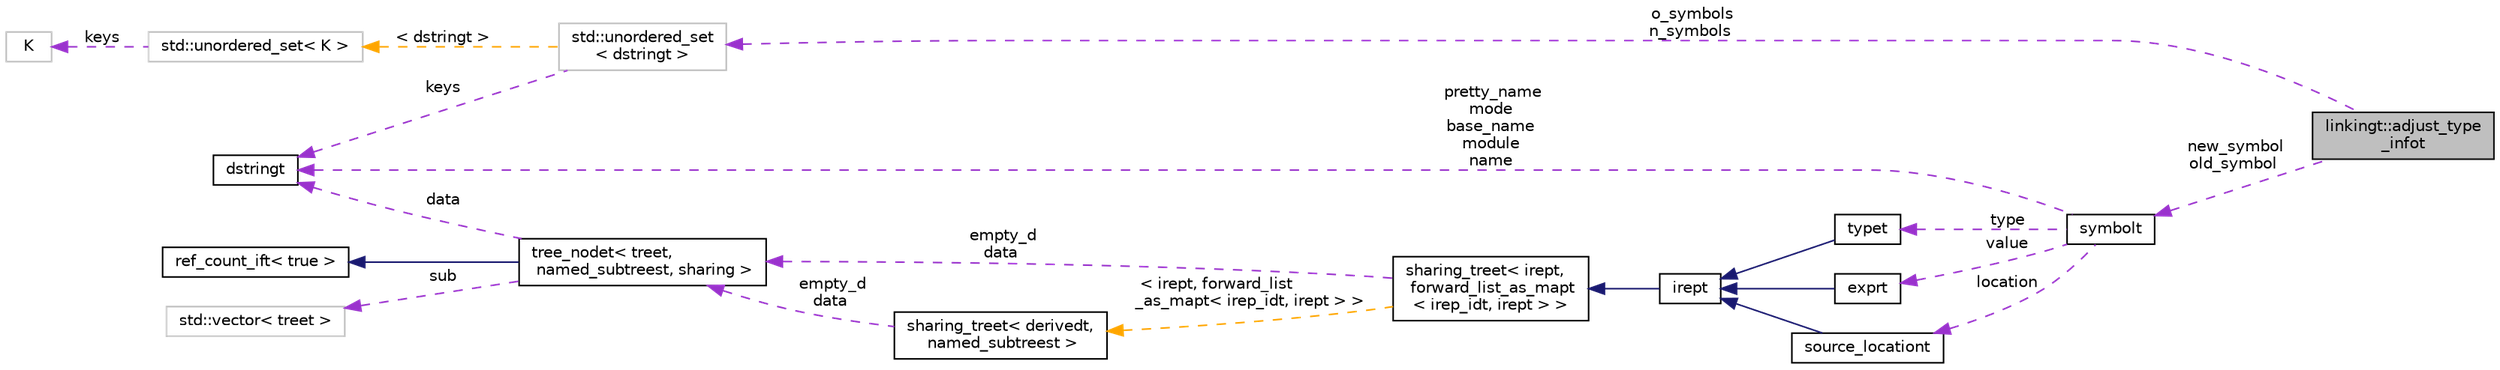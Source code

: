 digraph "linkingt::adjust_type_infot"
{
 // LATEX_PDF_SIZE
  bgcolor="transparent";
  edge [fontname="Helvetica",fontsize="10",labelfontname="Helvetica",labelfontsize="10"];
  node [fontname="Helvetica",fontsize="10",shape=record];
  rankdir="LR";
  Node1 [label="linkingt::adjust_type\l_infot",height=0.2,width=0.4,color="black", fillcolor="grey75", style="filled", fontcolor="black",tooltip=" "];
  Node2 -> Node1 [dir="back",color="darkorchid3",fontsize="10",style="dashed",label=" o_symbols\nn_symbols" ,fontname="Helvetica"];
  Node2 [label="std::unordered_set\l\< dstringt \>",height=0.2,width=0.4,color="grey75",tooltip=" "];
  Node3 -> Node2 [dir="back",color="darkorchid3",fontsize="10",style="dashed",label=" keys" ,fontname="Helvetica"];
  Node3 [label="dstringt",height=0.2,width=0.4,color="black",URL="$classdstringt.html",tooltip="dstringt has one field, an unsigned integer no which is an index into a static table of strings."];
  Node4 -> Node2 [dir="back",color="orange",fontsize="10",style="dashed",label=" \< dstringt \>" ,fontname="Helvetica"];
  Node4 [label="std::unordered_set\< K \>",height=0.2,width=0.4,color="grey75",tooltip="STL class."];
  Node5 -> Node4 [dir="back",color="darkorchid3",fontsize="10",style="dashed",label=" keys" ,fontname="Helvetica"];
  Node5 [label="K",height=0.2,width=0.4,color="grey75",tooltip=" "];
  Node6 -> Node1 [dir="back",color="darkorchid3",fontsize="10",style="dashed",label=" new_symbol\nold_symbol" ,fontname="Helvetica"];
  Node6 [label="symbolt",height=0.2,width=0.4,color="black",URL="$classsymbolt.html",tooltip="Symbol table entry."];
  Node7 -> Node6 [dir="back",color="darkorchid3",fontsize="10",style="dashed",label=" type" ,fontname="Helvetica"];
  Node7 [label="typet",height=0.2,width=0.4,color="black",URL="$classtypet.html",tooltip="The type of an expression, extends irept."];
  Node8 -> Node7 [dir="back",color="midnightblue",fontsize="10",style="solid",fontname="Helvetica"];
  Node8 [label="irept",height=0.2,width=0.4,color="black",URL="$classirept.html",tooltip="There are a large number of kinds of tree structured or tree-like data in CPROVER."];
  Node9 -> Node8 [dir="back",color="midnightblue",fontsize="10",style="solid",fontname="Helvetica"];
  Node9 [label="sharing_treet\< irept,\l forward_list_as_mapt\l\< irep_idt, irept \> \>",height=0.2,width=0.4,color="black",URL="$classsharing__treet.html",tooltip=" "];
  Node10 -> Node9 [dir="back",color="darkorchid3",fontsize="10",style="dashed",label=" empty_d\ndata" ,fontname="Helvetica"];
  Node10 [label="tree_nodet\< treet,\l named_subtreest, sharing \>",height=0.2,width=0.4,color="black",URL="$classtree__nodet.html",tooltip="A node with data in a tree, it contains:"];
  Node11 -> Node10 [dir="back",color="midnightblue",fontsize="10",style="solid",fontname="Helvetica"];
  Node11 [label="ref_count_ift\< true \>",height=0.2,width=0.4,color="black",URL="$structref__count__ift_3_01true_01_4.html",tooltip=" "];
  Node12 -> Node10 [dir="back",color="darkorchid3",fontsize="10",style="dashed",label=" sub" ,fontname="Helvetica"];
  Node12 [label="std::vector\< treet \>",height=0.2,width=0.4,color="grey75",tooltip=" "];
  Node3 -> Node10 [dir="back",color="darkorchid3",fontsize="10",style="dashed",label=" data" ,fontname="Helvetica"];
  Node15 -> Node9 [dir="back",color="orange",fontsize="10",style="dashed",label=" \< irept, forward_list\l_as_mapt\< irep_idt, irept \> \>" ,fontname="Helvetica"];
  Node15 [label="sharing_treet\< derivedt,\l named_subtreest \>",height=0.2,width=0.4,color="black",URL="$classsharing__treet.html",tooltip="Base class for tree-like data structures with sharing."];
  Node10 -> Node15 [dir="back",color="darkorchid3",fontsize="10",style="dashed",label=" empty_d\ndata" ,fontname="Helvetica"];
  Node3 -> Node6 [dir="back",color="darkorchid3",fontsize="10",style="dashed",label=" pretty_name\nmode\nbase_name\nmodule\nname" ,fontname="Helvetica"];
  Node16 -> Node6 [dir="back",color="darkorchid3",fontsize="10",style="dashed",label=" value" ,fontname="Helvetica"];
  Node16 [label="exprt",height=0.2,width=0.4,color="black",URL="$classexprt.html",tooltip="Base class for all expressions."];
  Node8 -> Node16 [dir="back",color="midnightblue",fontsize="10",style="solid",fontname="Helvetica"];
  Node17 -> Node6 [dir="back",color="darkorchid3",fontsize="10",style="dashed",label=" location" ,fontname="Helvetica"];
  Node17 [label="source_locationt",height=0.2,width=0.4,color="black",URL="$classsource__locationt.html",tooltip=" "];
  Node8 -> Node17 [dir="back",color="midnightblue",fontsize="10",style="solid",fontname="Helvetica"];
}
